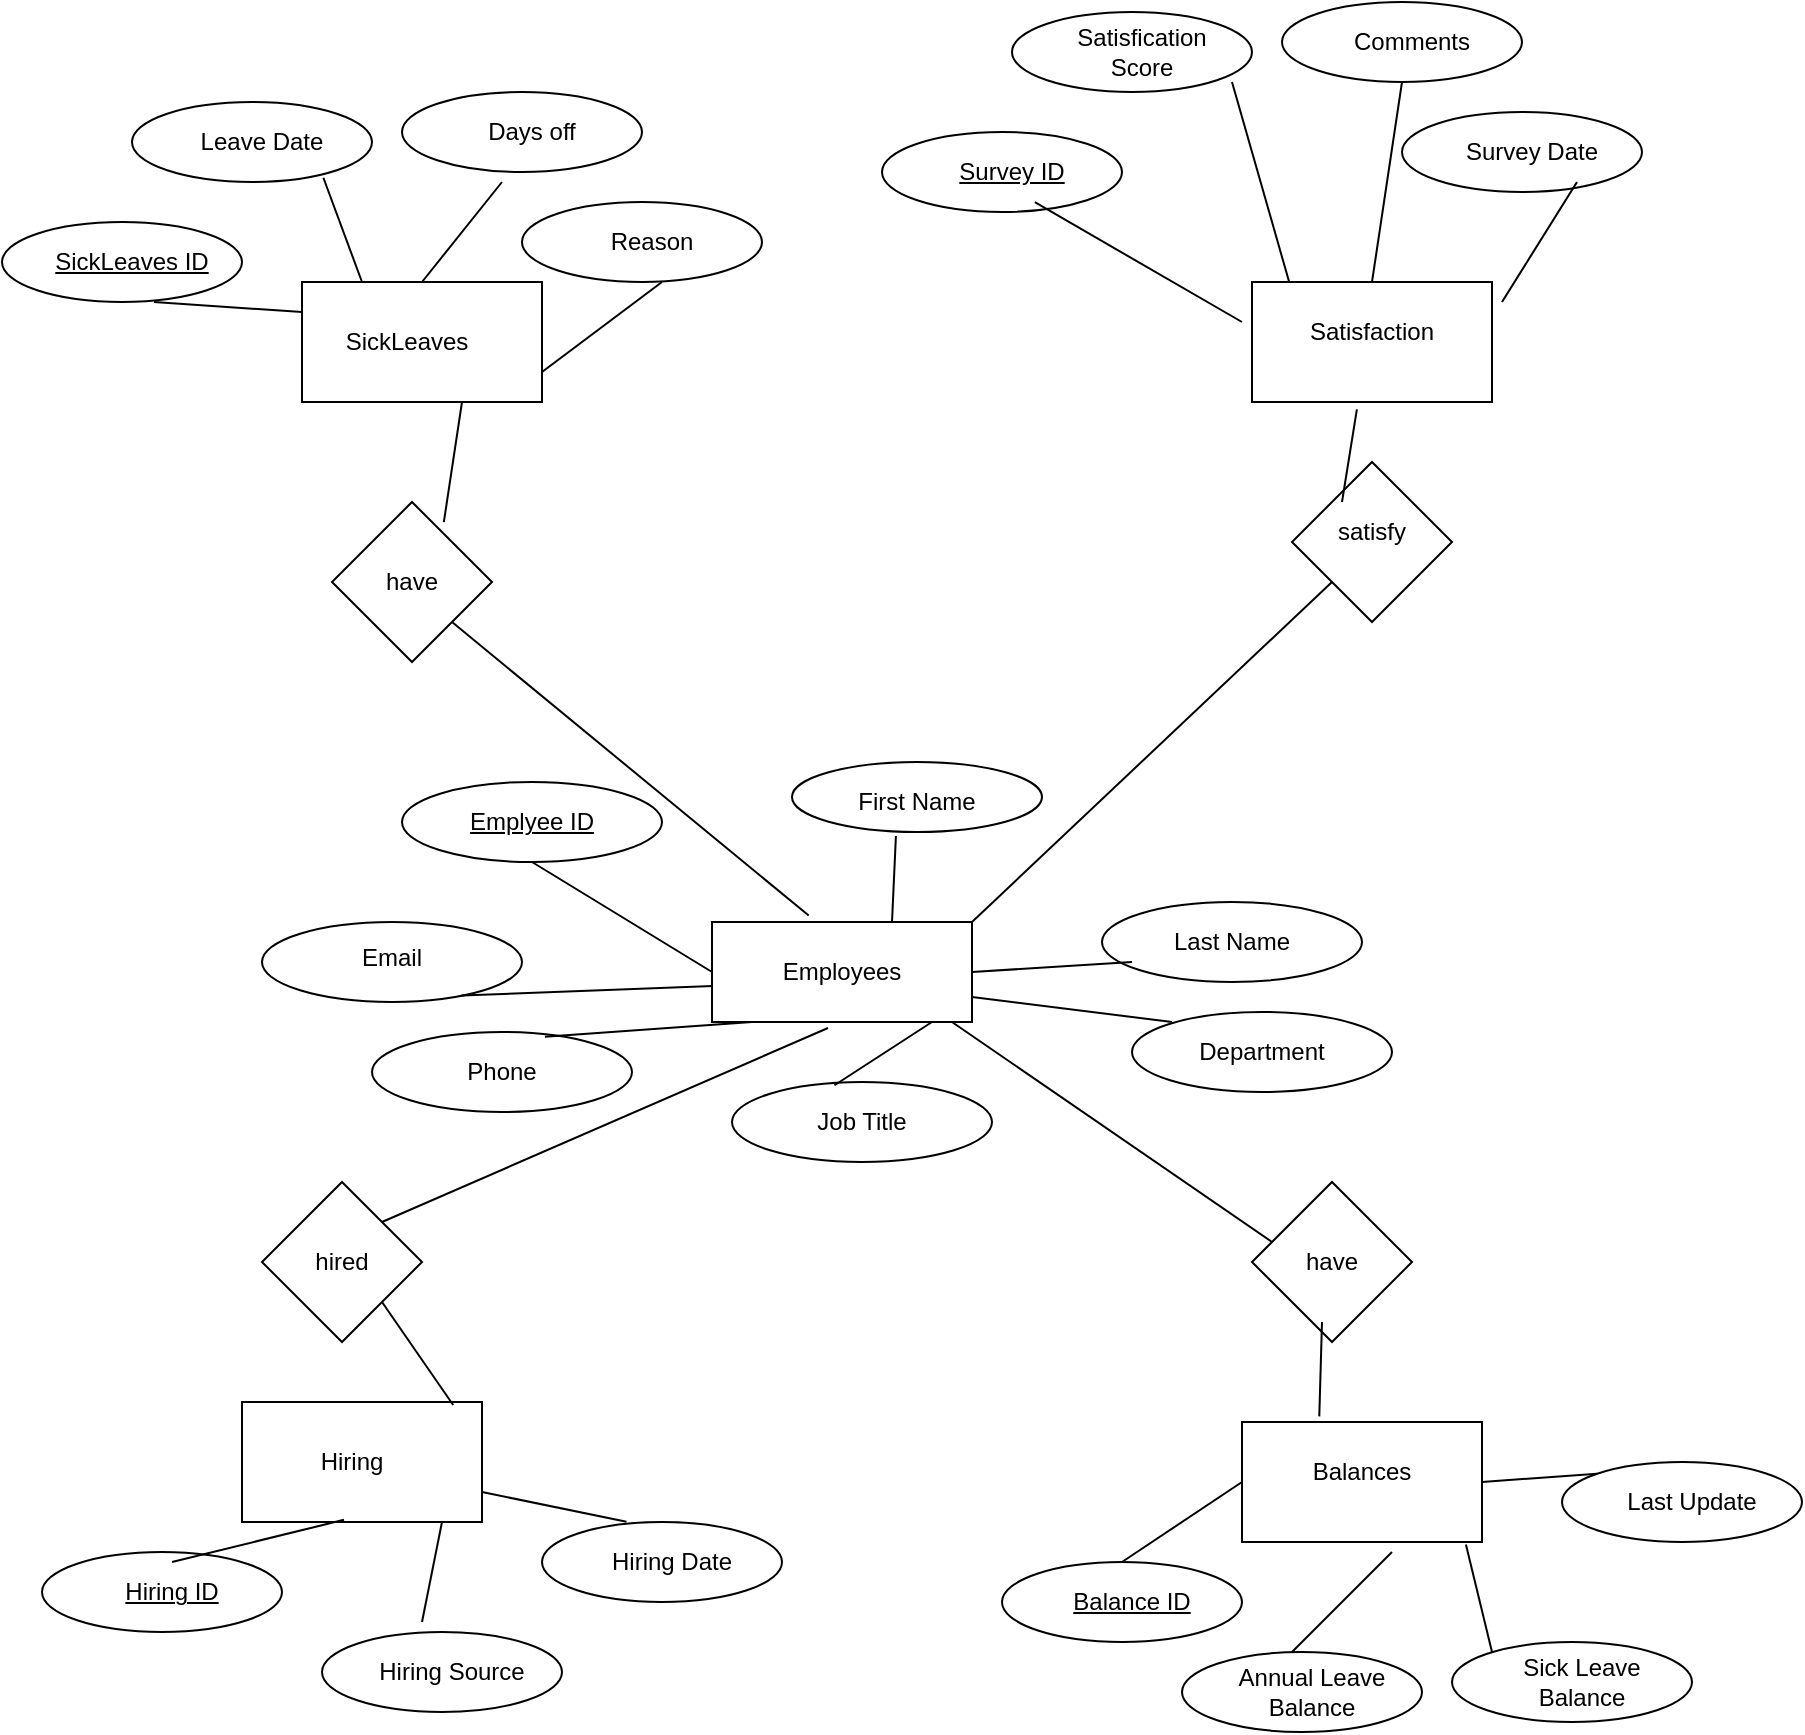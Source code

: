 <mxfile version="28.1.2" pages="4">
  <diagram name="ERD" id="O4plSGy1OB0OwrzE3A2c">
    <mxGraphModel dx="1042" dy="660" grid="1" gridSize="10" guides="1" tooltips="1" connect="1" arrows="1" fold="1" page="1" pageScale="1" pageWidth="850" pageHeight="1100" math="0" shadow="0">
      <root>
        <mxCell id="0" />
        <mxCell id="1" parent="0" />
        <mxCell id="UlBsV6MkxHHGMCWRK0kT-1" value="" style="rounded=0;whiteSpace=wrap;html=1;" parent="1" vertex="1">
          <mxGeometry x="365" y="510" width="130" height="50" as="geometry" />
        </mxCell>
        <mxCell id="UlBsV6MkxHHGMCWRK0kT-2" value="Employees" style="text;html=1;align=center;verticalAlign=middle;whiteSpace=wrap;rounded=0;" parent="1" vertex="1">
          <mxGeometry x="385" y="520" width="90" height="30" as="geometry" />
        </mxCell>
        <mxCell id="UlBsV6MkxHHGMCWRK0kT-3" value="" style="rhombus;whiteSpace=wrap;html=1;" parent="1" vertex="1">
          <mxGeometry x="175" y="300" width="80" height="80" as="geometry" />
        </mxCell>
        <mxCell id="UlBsV6MkxHHGMCWRK0kT-4" value="" style="rhombus;whiteSpace=wrap;html=1;" parent="1" vertex="1">
          <mxGeometry x="655" y="280" width="80" height="80" as="geometry" />
        </mxCell>
        <mxCell id="UlBsV6MkxHHGMCWRK0kT-5" value="" style="rhombus;whiteSpace=wrap;html=1;" parent="1" vertex="1">
          <mxGeometry x="140" y="640" width="80" height="80" as="geometry" />
        </mxCell>
        <mxCell id="UlBsV6MkxHHGMCWRK0kT-6" value="" style="rhombus;whiteSpace=wrap;html=1;" parent="1" vertex="1">
          <mxGeometry x="635" y="640" width="80" height="80" as="geometry" />
        </mxCell>
        <mxCell id="UlBsV6MkxHHGMCWRK0kT-7" value="have" style="text;html=1;align=center;verticalAlign=middle;whiteSpace=wrap;rounded=0;" parent="1" vertex="1">
          <mxGeometry x="185" y="325" width="60" height="30" as="geometry" />
        </mxCell>
        <mxCell id="UlBsV6MkxHHGMCWRK0kT-8" value="satisfy" style="text;html=1;align=center;verticalAlign=middle;whiteSpace=wrap;rounded=0;" parent="1" vertex="1">
          <mxGeometry x="665" y="300" width="60" height="30" as="geometry" />
        </mxCell>
        <mxCell id="UlBsV6MkxHHGMCWRK0kT-9" value="have" style="text;html=1;align=center;verticalAlign=middle;whiteSpace=wrap;rounded=0;" parent="1" vertex="1">
          <mxGeometry x="645" y="665" width="60" height="30" as="geometry" />
        </mxCell>
        <mxCell id="UlBsV6MkxHHGMCWRK0kT-10" value="hired" style="text;html=1;align=center;verticalAlign=middle;whiteSpace=wrap;rounded=0;" parent="1" vertex="1">
          <mxGeometry x="150" y="665" width="60" height="30" as="geometry" />
        </mxCell>
        <mxCell id="UlBsV6MkxHHGMCWRK0kT-11" value="" style="ellipse;whiteSpace=wrap;html=1;" parent="1" vertex="1">
          <mxGeometry x="210" y="440" width="130" height="40" as="geometry" />
        </mxCell>
        <mxCell id="UlBsV6MkxHHGMCWRK0kT-12" value="&lt;u&gt;Emplyee ID&lt;/u&gt;" style="text;html=1;align=center;verticalAlign=middle;whiteSpace=wrap;rounded=0;" parent="1" vertex="1">
          <mxGeometry x="235" y="445" width="80" height="30" as="geometry" />
        </mxCell>
        <mxCell id="UlBsV6MkxHHGMCWRK0kT-13" value="" style="ellipse;whiteSpace=wrap;html=1;" parent="1" vertex="1">
          <mxGeometry x="405" y="430" width="125" height="35" as="geometry" />
        </mxCell>
        <mxCell id="UlBsV6MkxHHGMCWRK0kT-14" value="First Name" style="text;html=1;align=center;verticalAlign=middle;whiteSpace=wrap;rounded=0;" parent="1" vertex="1">
          <mxGeometry x="425" y="435" width="85" height="30" as="geometry" />
        </mxCell>
        <mxCell id="UlBsV6MkxHHGMCWRK0kT-15" value="" style="ellipse;whiteSpace=wrap;html=1;" parent="1" vertex="1">
          <mxGeometry x="560" y="500" width="130" height="40" as="geometry" />
        </mxCell>
        <mxCell id="UlBsV6MkxHHGMCWRK0kT-16" value="Last Name" style="text;html=1;align=center;verticalAlign=middle;whiteSpace=wrap;rounded=0;" parent="1" vertex="1">
          <mxGeometry x="580" y="505" width="90" height="30" as="geometry" />
        </mxCell>
        <mxCell id="UlBsV6MkxHHGMCWRK0kT-17" value="" style="ellipse;whiteSpace=wrap;html=1;" parent="1" vertex="1">
          <mxGeometry x="575" y="555" width="130" height="40" as="geometry" />
        </mxCell>
        <mxCell id="UlBsV6MkxHHGMCWRK0kT-18" value="Department" style="text;html=1;align=center;verticalAlign=middle;whiteSpace=wrap;rounded=0;" parent="1" vertex="1">
          <mxGeometry x="595" y="560" width="90" height="30" as="geometry" />
        </mxCell>
        <mxCell id="UlBsV6MkxHHGMCWRK0kT-19" value="" style="ellipse;whiteSpace=wrap;html=1;" parent="1" vertex="1">
          <mxGeometry x="195" y="565" width="130" height="40" as="geometry" />
        </mxCell>
        <mxCell id="UlBsV6MkxHHGMCWRK0kT-20" value="Phone" style="text;html=1;align=center;verticalAlign=middle;whiteSpace=wrap;rounded=0;" parent="1" vertex="1">
          <mxGeometry x="215" y="570" width="90" height="30" as="geometry" />
        </mxCell>
        <mxCell id="UlBsV6MkxHHGMCWRK0kT-21" value="" style="ellipse;whiteSpace=wrap;html=1;" parent="1" vertex="1">
          <mxGeometry x="375" y="590" width="130" height="40" as="geometry" />
        </mxCell>
        <mxCell id="UlBsV6MkxHHGMCWRK0kT-22" value="Job Title" style="text;html=1;align=center;verticalAlign=middle;whiteSpace=wrap;rounded=0;" parent="1" vertex="1">
          <mxGeometry x="395" y="595" width="90" height="30" as="geometry" />
        </mxCell>
        <mxCell id="UlBsV6MkxHHGMCWRK0kT-23" value="" style="ellipse;whiteSpace=wrap;html=1;" parent="1" vertex="1">
          <mxGeometry x="140" y="510" width="130" height="40" as="geometry" />
        </mxCell>
        <mxCell id="UlBsV6MkxHHGMCWRK0kT-24" value="Email" style="text;html=1;align=center;verticalAlign=middle;whiteSpace=wrap;rounded=0;" parent="1" vertex="1">
          <mxGeometry x="160" y="520" width="90" height="15" as="geometry" />
        </mxCell>
        <mxCell id="UlBsV6MkxHHGMCWRK0kT-28" value="" style="endArrow=none;html=1;rounded=0;exitX=0.376;exitY=1.067;exitDx=0;exitDy=0;exitPerimeter=0;" parent="1" source="UlBsV6MkxHHGMCWRK0kT-14" edge="1">
          <mxGeometry width="50" height="50" relative="1" as="geometry">
            <mxPoint x="475" y="490" as="sourcePoint" />
            <mxPoint x="455" y="510" as="targetPoint" />
          </mxGeometry>
        </mxCell>
        <mxCell id="UlBsV6MkxHHGMCWRK0kT-32" value="" style="endArrow=none;html=1;rounded=0;entryX=0;entryY=0.5;entryDx=0;entryDy=0;exitX=0.5;exitY=1;exitDx=0;exitDy=0;" parent="1" source="UlBsV6MkxHHGMCWRK0kT-11" target="UlBsV6MkxHHGMCWRK0kT-1" edge="1">
          <mxGeometry width="50" height="50" relative="1" as="geometry">
            <mxPoint x="315" y="540" as="sourcePoint" />
            <mxPoint x="365" y="490" as="targetPoint" />
          </mxGeometry>
        </mxCell>
        <mxCell id="UlBsV6MkxHHGMCWRK0kT-33" value="" style="endArrow=none;html=1;rounded=0;entryX=0.768;entryY=0.92;entryDx=0;entryDy=0;entryPerimeter=0;exitX=0.003;exitY=0.64;exitDx=0;exitDy=0;exitPerimeter=0;" parent="1" source="UlBsV6MkxHHGMCWRK0kT-1" target="UlBsV6MkxHHGMCWRK0kT-23" edge="1">
          <mxGeometry width="50" height="50" relative="1" as="geometry">
            <mxPoint x="225" y="600" as="sourcePoint" />
            <mxPoint x="275" y="550" as="targetPoint" />
          </mxGeometry>
        </mxCell>
        <mxCell id="UlBsV6MkxHHGMCWRK0kT-35" value="" style="endArrow=none;html=1;rounded=0;exitX=0.665;exitY=0.06;exitDx=0;exitDy=0;exitPerimeter=0;" parent="1" source="UlBsV6MkxHHGMCWRK0kT-19" edge="1">
          <mxGeometry width="50" height="50" relative="1" as="geometry">
            <mxPoint x="335" y="610" as="sourcePoint" />
            <mxPoint x="385" y="560" as="targetPoint" />
          </mxGeometry>
        </mxCell>
        <mxCell id="UlBsV6MkxHHGMCWRK0kT-36" value="" style="endArrow=none;html=1;rounded=0;exitX=1;exitY=0.5;exitDx=0;exitDy=0;" parent="1" source="UlBsV6MkxHHGMCWRK0kT-1" edge="1">
          <mxGeometry width="50" height="50" relative="1" as="geometry">
            <mxPoint x="525" y="580" as="sourcePoint" />
            <mxPoint x="575" y="530" as="targetPoint" />
          </mxGeometry>
        </mxCell>
        <mxCell id="UlBsV6MkxHHGMCWRK0kT-37" value="" style="endArrow=none;html=1;rounded=0;exitX=0.347;exitY=-0.113;exitDx=0;exitDy=0;exitPerimeter=0;" parent="1" source="UlBsV6MkxHHGMCWRK0kT-22" edge="1">
          <mxGeometry width="50" height="50" relative="1" as="geometry">
            <mxPoint x="425" y="610" as="sourcePoint" />
            <mxPoint x="475" y="560" as="targetPoint" />
          </mxGeometry>
        </mxCell>
        <mxCell id="UlBsV6MkxHHGMCWRK0kT-38" value="" style="endArrow=none;html=1;rounded=0;exitX=1;exitY=0.75;exitDx=0;exitDy=0;" parent="1" source="UlBsV6MkxHHGMCWRK0kT-1" edge="1">
          <mxGeometry width="50" height="50" relative="1" as="geometry">
            <mxPoint x="525" y="630" as="sourcePoint" />
            <mxPoint x="595" y="560" as="targetPoint" />
          </mxGeometry>
        </mxCell>
        <mxCell id="UlBsV6MkxHHGMCWRK0kT-39" value="" style="endArrow=none;html=1;rounded=0;exitX=1;exitY=0;exitDx=0;exitDy=0;" parent="1" source="UlBsV6MkxHHGMCWRK0kT-5" edge="1">
          <mxGeometry width="50" height="50" relative="1" as="geometry">
            <mxPoint x="245" y="750" as="sourcePoint" />
            <mxPoint x="423" y="563" as="targetPoint" />
          </mxGeometry>
        </mxCell>
        <mxCell id="UlBsV6MkxHHGMCWRK0kT-40" value="" style="endArrow=none;html=1;rounded=0;exitX=0.923;exitY=1;exitDx=0;exitDy=0;exitPerimeter=0;" parent="1" source="UlBsV6MkxHHGMCWRK0kT-1" edge="1">
          <mxGeometry width="50" height="50" relative="1" as="geometry">
            <mxPoint x="595" y="720" as="sourcePoint" />
            <mxPoint x="645" y="670" as="targetPoint" />
          </mxGeometry>
        </mxCell>
        <mxCell id="UlBsV6MkxHHGMCWRK0kT-41" value="" style="endArrow=none;html=1;rounded=0;exitX=1;exitY=0;exitDx=0;exitDy=0;entryX=0;entryY=1;entryDx=0;entryDy=0;" parent="1" source="UlBsV6MkxHHGMCWRK0kT-1" target="UlBsV6MkxHHGMCWRK0kT-4" edge="1">
          <mxGeometry width="50" height="50" relative="1" as="geometry">
            <mxPoint x="465" y="495" as="sourcePoint" />
            <mxPoint x="645" y="325" as="targetPoint" />
          </mxGeometry>
        </mxCell>
        <mxCell id="UlBsV6MkxHHGMCWRK0kT-42" value="" style="endArrow=none;html=1;rounded=0;exitX=1;exitY=1;exitDx=0;exitDy=0;entryX=0.372;entryY=-0.064;entryDx=0;entryDy=0;entryPerimeter=0;" parent="1" source="UlBsV6MkxHHGMCWRK0kT-3" target="UlBsV6MkxHHGMCWRK0kT-1" edge="1">
          <mxGeometry width="50" height="50" relative="1" as="geometry">
            <mxPoint x="235" y="400" as="sourcePoint" />
            <mxPoint x="285" y="350" as="targetPoint" />
          </mxGeometry>
        </mxCell>
        <mxCell id="UlBsV6MkxHHGMCWRK0kT-43" value="" style="rounded=0;whiteSpace=wrap;html=1;" parent="1" vertex="1">
          <mxGeometry x="160" y="190" width="120" height="60" as="geometry" />
        </mxCell>
        <mxCell id="UlBsV6MkxHHGMCWRK0kT-45" value="" style="rounded=0;whiteSpace=wrap;html=1;" parent="1" vertex="1">
          <mxGeometry x="130" y="750" width="120" height="60" as="geometry" />
        </mxCell>
        <mxCell id="UlBsV6MkxHHGMCWRK0kT-46" value="" style="rounded=0;whiteSpace=wrap;html=1;" parent="1" vertex="1">
          <mxGeometry x="635" y="190" width="120" height="60" as="geometry" />
        </mxCell>
        <mxCell id="UlBsV6MkxHHGMCWRK0kT-47" value="" style="rounded=0;whiteSpace=wrap;html=1;" parent="1" vertex="1">
          <mxGeometry x="630" y="760" width="120" height="60" as="geometry" />
        </mxCell>
        <mxCell id="UlBsV6MkxHHGMCWRK0kT-48" value="" style="endArrow=none;html=1;rounded=0;entryX=0.88;entryY=0.025;entryDx=0;entryDy=0;entryPerimeter=0;exitX=1;exitY=1;exitDx=0;exitDy=0;" parent="1" source="UlBsV6MkxHHGMCWRK0kT-5" target="UlBsV6MkxHHGMCWRK0kT-45" edge="1">
          <mxGeometry width="50" height="50" relative="1" as="geometry">
            <mxPoint x="200" y="740" as="sourcePoint" />
            <mxPoint x="250" y="690" as="targetPoint" />
          </mxGeometry>
        </mxCell>
        <mxCell id="UlBsV6MkxHHGMCWRK0kT-52" value="" style="endArrow=none;html=1;rounded=0;exitX=0.322;exitY=-0.047;exitDx=0;exitDy=0;exitPerimeter=0;" parent="1" source="UlBsV6MkxHHGMCWRK0kT-47" edge="1">
          <mxGeometry width="50" height="50" relative="1" as="geometry">
            <mxPoint x="620" y="760" as="sourcePoint" />
            <mxPoint x="670" y="710" as="targetPoint" />
          </mxGeometry>
        </mxCell>
        <mxCell id="UlBsV6MkxHHGMCWRK0kT-53" value="" style="endArrow=none;html=1;rounded=0;exitX=0.699;exitY=0.126;exitDx=0;exitDy=0;exitPerimeter=0;" parent="1" source="UlBsV6MkxHHGMCWRK0kT-3" edge="1">
          <mxGeometry width="50" height="50" relative="1" as="geometry">
            <mxPoint x="190" y="300" as="sourcePoint" />
            <mxPoint x="240" y="250" as="targetPoint" />
          </mxGeometry>
        </mxCell>
        <mxCell id="UlBsV6MkxHHGMCWRK0kT-54" value="" style="endArrow=none;html=1;rounded=0;entryX=0.437;entryY=1.061;entryDx=0;entryDy=0;entryPerimeter=0;exitX=0.25;exitY=0;exitDx=0;exitDy=0;exitPerimeter=0;" parent="1" source="UlBsV6MkxHHGMCWRK0kT-8" target="UlBsV6MkxHHGMCWRK0kT-46" edge="1">
          <mxGeometry width="50" height="50" relative="1" as="geometry">
            <mxPoint x="650" y="310" as="sourcePoint" />
            <mxPoint x="700" y="260" as="targetPoint" />
          </mxGeometry>
        </mxCell>
        <mxCell id="UlBsV6MkxHHGMCWRK0kT-55" value="Hiring" style="text;html=1;align=center;verticalAlign=middle;whiteSpace=wrap;rounded=0;" parent="1" vertex="1">
          <mxGeometry x="135" y="760" width="100" height="40" as="geometry" />
        </mxCell>
        <mxCell id="UlBsV6MkxHHGMCWRK0kT-56" value="Satisfaction" style="text;html=1;align=center;verticalAlign=middle;whiteSpace=wrap;rounded=0;" parent="1" vertex="1">
          <mxGeometry x="665" y="200" width="60" height="30" as="geometry" />
        </mxCell>
        <mxCell id="UlBsV6MkxHHGMCWRK0kT-57" value="Balances" style="text;html=1;align=center;verticalAlign=middle;whiteSpace=wrap;rounded=0;" parent="1" vertex="1">
          <mxGeometry x="640" y="770" width="100" height="30" as="geometry" />
        </mxCell>
        <mxCell id="UlBsV6MkxHHGMCWRK0kT-58" value="SickLeaves" style="text;html=1;align=center;verticalAlign=middle;whiteSpace=wrap;rounded=0;" parent="1" vertex="1">
          <mxGeometry x="175" y="200" width="75" height="40" as="geometry" />
        </mxCell>
        <mxCell id="UlBsV6MkxHHGMCWRK0kT-59" value="" style="ellipse;whiteSpace=wrap;html=1;" parent="1" vertex="1">
          <mxGeometry x="10" y="160" width="120" height="40" as="geometry" />
        </mxCell>
        <mxCell id="UlBsV6MkxHHGMCWRK0kT-64" value="&lt;u&gt;SickLeaves ID&lt;/u&gt;" style="text;html=1;align=center;verticalAlign=middle;whiteSpace=wrap;rounded=0;" parent="1" vertex="1">
          <mxGeometry x="30" y="165" width="90" height="30" as="geometry" />
        </mxCell>
        <mxCell id="UlBsV6MkxHHGMCWRK0kT-65" value="" style="ellipse;whiteSpace=wrap;html=1;" parent="1" vertex="1">
          <mxGeometry x="75" y="100" width="120" height="40" as="geometry" />
        </mxCell>
        <mxCell id="UlBsV6MkxHHGMCWRK0kT-66" value="Leave Date" style="text;html=1;align=center;verticalAlign=middle;whiteSpace=wrap;rounded=0;" parent="1" vertex="1">
          <mxGeometry x="95" y="105" width="90" height="30" as="geometry" />
        </mxCell>
        <mxCell id="UlBsV6MkxHHGMCWRK0kT-67" value="" style="ellipse;whiteSpace=wrap;html=1;" parent="1" vertex="1">
          <mxGeometry x="210" y="95" width="120" height="40" as="geometry" />
        </mxCell>
        <mxCell id="UlBsV6MkxHHGMCWRK0kT-68" value="Days off" style="text;html=1;align=center;verticalAlign=middle;whiteSpace=wrap;rounded=0;" parent="1" vertex="1">
          <mxGeometry x="230" y="100" width="90" height="30" as="geometry" />
        </mxCell>
        <mxCell id="UlBsV6MkxHHGMCWRK0kT-71" value="" style="ellipse;whiteSpace=wrap;html=1;" parent="1" vertex="1">
          <mxGeometry x="270" y="150" width="120" height="40" as="geometry" />
        </mxCell>
        <mxCell id="UlBsV6MkxHHGMCWRK0kT-72" value="Reason" style="text;html=1;align=center;verticalAlign=middle;whiteSpace=wrap;rounded=0;" parent="1" vertex="1">
          <mxGeometry x="290" y="155" width="90" height="30" as="geometry" />
        </mxCell>
        <mxCell id="UlBsV6MkxHHGMCWRK0kT-73" value="" style="endArrow=none;html=1;rounded=0;exitX=0.633;exitY=1;exitDx=0;exitDy=0;exitPerimeter=0;entryX=0;entryY=0.25;entryDx=0;entryDy=0;" parent="1" source="UlBsV6MkxHHGMCWRK0kT-59" target="UlBsV6MkxHHGMCWRK0kT-43" edge="1">
          <mxGeometry width="50" height="50" relative="1" as="geometry">
            <mxPoint x="100" y="250" as="sourcePoint" />
            <mxPoint x="150" y="200" as="targetPoint" />
          </mxGeometry>
        </mxCell>
        <mxCell id="UlBsV6MkxHHGMCWRK0kT-74" value="" style="endArrow=none;html=1;rounded=0;entryX=0.841;entryY=1.096;entryDx=0;entryDy=0;entryPerimeter=0;exitX=0.25;exitY=0;exitDx=0;exitDy=0;" parent="1" source="UlBsV6MkxHHGMCWRK0kT-43" target="UlBsV6MkxHHGMCWRK0kT-66" edge="1">
          <mxGeometry width="50" height="50" relative="1" as="geometry">
            <mxPoint x="150" y="190" as="sourcePoint" />
            <mxPoint x="200" y="140" as="targetPoint" />
          </mxGeometry>
        </mxCell>
        <mxCell id="UlBsV6MkxHHGMCWRK0kT-75" value="" style="endArrow=none;html=1;rounded=0;exitX=0.5;exitY=0;exitDx=0;exitDy=0;" parent="1" source="UlBsV6MkxHHGMCWRK0kT-43" edge="1">
          <mxGeometry width="50" height="50" relative="1" as="geometry">
            <mxPoint x="220" y="180" as="sourcePoint" />
            <mxPoint x="260" y="140" as="targetPoint" />
          </mxGeometry>
        </mxCell>
        <mxCell id="UlBsV6MkxHHGMCWRK0kT-76" value="" style="endArrow=none;html=1;rounded=0;exitX=1;exitY=0.75;exitDx=0;exitDy=0;" parent="1" source="UlBsV6MkxHHGMCWRK0kT-43" edge="1">
          <mxGeometry width="50" height="50" relative="1" as="geometry">
            <mxPoint x="290" y="240" as="sourcePoint" />
            <mxPoint x="340" y="190" as="targetPoint" />
          </mxGeometry>
        </mxCell>
        <mxCell id="UlBsV6MkxHHGMCWRK0kT-79" value="" style="ellipse;whiteSpace=wrap;html=1;" parent="1" vertex="1">
          <mxGeometry x="450" y="115" width="120" height="40" as="geometry" />
        </mxCell>
        <mxCell id="UlBsV6MkxHHGMCWRK0kT-80" value="&lt;u&gt;Survey ID&lt;/u&gt;" style="text;html=1;align=center;verticalAlign=middle;whiteSpace=wrap;rounded=0;" parent="1" vertex="1">
          <mxGeometry x="470" y="120" width="90" height="30" as="geometry" />
        </mxCell>
        <mxCell id="UlBsV6MkxHHGMCWRK0kT-81" value="" style="ellipse;whiteSpace=wrap;html=1;" parent="1" vertex="1">
          <mxGeometry x="515" y="55" width="120" height="40" as="geometry" />
        </mxCell>
        <mxCell id="UlBsV6MkxHHGMCWRK0kT-82" value="Satisfication Score" style="text;html=1;align=center;verticalAlign=middle;whiteSpace=wrap;rounded=0;" parent="1" vertex="1">
          <mxGeometry x="535" y="60" width="90" height="30" as="geometry" />
        </mxCell>
        <mxCell id="UlBsV6MkxHHGMCWRK0kT-83" value="" style="ellipse;whiteSpace=wrap;html=1;" parent="1" vertex="1">
          <mxGeometry x="650" y="50" width="120" height="40" as="geometry" />
        </mxCell>
        <mxCell id="UlBsV6MkxHHGMCWRK0kT-84" value="Comments" style="text;html=1;align=center;verticalAlign=middle;whiteSpace=wrap;rounded=0;" parent="1" vertex="1">
          <mxGeometry x="670" y="55" width="90" height="30" as="geometry" />
        </mxCell>
        <mxCell id="UlBsV6MkxHHGMCWRK0kT-85" value="" style="ellipse;whiteSpace=wrap;html=1;" parent="1" vertex="1">
          <mxGeometry x="710" y="105" width="120" height="40" as="geometry" />
        </mxCell>
        <mxCell id="UlBsV6MkxHHGMCWRK0kT-86" value="Survey Date" style="text;html=1;align=center;verticalAlign=middle;whiteSpace=wrap;rounded=0;" parent="1" vertex="1">
          <mxGeometry x="730" y="110" width="90" height="30" as="geometry" />
        </mxCell>
        <mxCell id="UlBsV6MkxHHGMCWRK0kT-87" value="" style="endArrow=none;html=1;rounded=0;exitX=0.627;exitY=1.004;exitDx=0;exitDy=0;exitPerimeter=0;" parent="1" source="UlBsV6MkxHHGMCWRK0kT-80" edge="1">
          <mxGeometry width="50" height="50" relative="1" as="geometry">
            <mxPoint x="580" y="260" as="sourcePoint" />
            <mxPoint x="630" y="210" as="targetPoint" />
          </mxGeometry>
        </mxCell>
        <mxCell id="UlBsV6MkxHHGMCWRK0kT-88" value="" style="endArrow=none;html=1;rounded=0;entryX=1;entryY=1;entryDx=0;entryDy=0;exitX=0.154;exitY=-0.006;exitDx=0;exitDy=0;exitPerimeter=0;" parent="1" source="UlBsV6MkxHHGMCWRK0kT-46" target="UlBsV6MkxHHGMCWRK0kT-82" edge="1">
          <mxGeometry width="50" height="50" relative="1" as="geometry">
            <mxPoint x="600" y="140" as="sourcePoint" />
            <mxPoint x="650" y="90" as="targetPoint" />
          </mxGeometry>
        </mxCell>
        <mxCell id="UlBsV6MkxHHGMCWRK0kT-89" value="" style="endArrow=none;html=1;rounded=0;exitX=0.5;exitY=0;exitDx=0;exitDy=0;" parent="1" source="UlBsV6MkxHHGMCWRK0kT-46" edge="1">
          <mxGeometry width="50" height="50" relative="1" as="geometry">
            <mxPoint x="660" y="140" as="sourcePoint" />
            <mxPoint x="710" y="90" as="targetPoint" />
          </mxGeometry>
        </mxCell>
        <mxCell id="UlBsV6MkxHHGMCWRK0kT-90" value="" style="endArrow=none;html=1;rounded=0;entryX=0.75;entryY=1;entryDx=0;entryDy=0;" parent="1" target="UlBsV6MkxHHGMCWRK0kT-86" edge="1">
          <mxGeometry width="50" height="50" relative="1" as="geometry">
            <mxPoint x="760" y="200" as="sourcePoint" />
            <mxPoint x="810" y="150" as="targetPoint" />
          </mxGeometry>
        </mxCell>
        <mxCell id="UlBsV6MkxHHGMCWRK0kT-92" value="" style="ellipse;whiteSpace=wrap;html=1;" parent="1" vertex="1">
          <mxGeometry x="510" y="830" width="120" height="40" as="geometry" />
        </mxCell>
        <mxCell id="UlBsV6MkxHHGMCWRK0kT-93" value="&lt;u&gt;Balance ID&lt;/u&gt;" style="text;html=1;align=center;verticalAlign=middle;whiteSpace=wrap;rounded=0;" parent="1" vertex="1">
          <mxGeometry x="530" y="835" width="90" height="30" as="geometry" />
        </mxCell>
        <mxCell id="UlBsV6MkxHHGMCWRK0kT-94" value="" style="ellipse;whiteSpace=wrap;html=1;" parent="1" vertex="1">
          <mxGeometry x="600" y="875" width="120" height="40" as="geometry" />
        </mxCell>
        <mxCell id="UlBsV6MkxHHGMCWRK0kT-95" value="Annual Leave Balance" style="text;html=1;align=center;verticalAlign=middle;whiteSpace=wrap;rounded=0;" parent="1" vertex="1">
          <mxGeometry x="620" y="880" width="90" height="30" as="geometry" />
        </mxCell>
        <mxCell id="UlBsV6MkxHHGMCWRK0kT-96" value="" style="ellipse;whiteSpace=wrap;html=1;" parent="1" vertex="1">
          <mxGeometry x="735" y="870" width="120" height="40" as="geometry" />
        </mxCell>
        <mxCell id="UlBsV6MkxHHGMCWRK0kT-97" value="Sick Leave Balance" style="text;html=1;align=center;verticalAlign=middle;whiteSpace=wrap;rounded=0;" parent="1" vertex="1">
          <mxGeometry x="755" y="875" width="90" height="30" as="geometry" />
        </mxCell>
        <mxCell id="UlBsV6MkxHHGMCWRK0kT-98" value="" style="ellipse;whiteSpace=wrap;html=1;" parent="1" vertex="1">
          <mxGeometry x="790" y="780" width="120" height="40" as="geometry" />
        </mxCell>
        <mxCell id="UlBsV6MkxHHGMCWRK0kT-99" value="Last Update" style="text;html=1;align=center;verticalAlign=middle;whiteSpace=wrap;rounded=0;" parent="1" vertex="1">
          <mxGeometry x="810" y="785" width="90" height="30" as="geometry" />
        </mxCell>
        <mxCell id="UlBsV6MkxHHGMCWRK0kT-100" value="" style="ellipse;whiteSpace=wrap;html=1;" parent="1" vertex="1">
          <mxGeometry x="30" y="825" width="120" height="40" as="geometry" />
        </mxCell>
        <mxCell id="UlBsV6MkxHHGMCWRK0kT-101" value="&lt;u&gt;Hiring ID&lt;/u&gt;" style="text;html=1;align=center;verticalAlign=middle;whiteSpace=wrap;rounded=0;" parent="1" vertex="1">
          <mxGeometry x="50" y="830" width="90" height="30" as="geometry" />
        </mxCell>
        <mxCell id="UlBsV6MkxHHGMCWRK0kT-102" value="" style="ellipse;whiteSpace=wrap;html=1;" parent="1" vertex="1">
          <mxGeometry x="170" y="865" width="120" height="40" as="geometry" />
        </mxCell>
        <mxCell id="UlBsV6MkxHHGMCWRK0kT-103" value="Hiring Source" style="text;html=1;align=center;verticalAlign=middle;whiteSpace=wrap;rounded=0;" parent="1" vertex="1">
          <mxGeometry x="190" y="870" width="90" height="30" as="geometry" />
        </mxCell>
        <mxCell id="UlBsV6MkxHHGMCWRK0kT-106" value="" style="ellipse;whiteSpace=wrap;html=1;" parent="1" vertex="1">
          <mxGeometry x="280" y="810" width="120" height="40" as="geometry" />
        </mxCell>
        <mxCell id="UlBsV6MkxHHGMCWRK0kT-107" value="Hiring Date" style="text;html=1;align=center;verticalAlign=middle;whiteSpace=wrap;rounded=0;" parent="1" vertex="1">
          <mxGeometry x="300" y="815" width="90" height="30" as="geometry" />
        </mxCell>
        <mxCell id="UlBsV6MkxHHGMCWRK0kT-108" value="" style="endArrow=none;html=1;rounded=0;exitX=0.5;exitY=0;exitDx=0;exitDy=0;" parent="1" source="UlBsV6MkxHHGMCWRK0kT-92" edge="1">
          <mxGeometry width="50" height="50" relative="1" as="geometry">
            <mxPoint x="580" y="840" as="sourcePoint" />
            <mxPoint x="630" y="790" as="targetPoint" />
          </mxGeometry>
        </mxCell>
        <mxCell id="UlBsV6MkxHHGMCWRK0kT-109" value="" style="endArrow=none;html=1;rounded=0;" parent="1" edge="1">
          <mxGeometry width="50" height="50" relative="1" as="geometry">
            <mxPoint x="655" y="875" as="sourcePoint" />
            <mxPoint x="705" y="825" as="targetPoint" />
          </mxGeometry>
        </mxCell>
        <mxCell id="UlBsV6MkxHHGMCWRK0kT-110" value="" style="endArrow=none;html=1;rounded=0;entryX=0;entryY=0;entryDx=0;entryDy=0;" parent="1" target="UlBsV6MkxHHGMCWRK0kT-98" edge="1">
          <mxGeometry width="50" height="50" relative="1" as="geometry">
            <mxPoint x="750" y="790" as="sourcePoint" />
            <mxPoint x="800" y="740" as="targetPoint" />
          </mxGeometry>
        </mxCell>
        <mxCell id="UlBsV6MkxHHGMCWRK0kT-111" value="" style="endArrow=none;html=1;rounded=0;exitX=0;exitY=0;exitDx=0;exitDy=0;entryX=0.933;entryY=1.02;entryDx=0;entryDy=0;entryPerimeter=0;" parent="1" source="UlBsV6MkxHHGMCWRK0kT-97" target="UlBsV6MkxHHGMCWRK0kT-47" edge="1">
          <mxGeometry width="50" height="50" relative="1" as="geometry">
            <mxPoint x="730" y="870" as="sourcePoint" />
            <mxPoint x="780" y="820" as="targetPoint" />
          </mxGeometry>
        </mxCell>
        <mxCell id="UlBsV6MkxHHGMCWRK0kT-114" value="" style="endArrow=none;html=1;rounded=0;entryX=0.425;entryY=0.982;entryDx=0;entryDy=0;entryPerimeter=0;exitX=0.5;exitY=0;exitDx=0;exitDy=0;" parent="1" source="UlBsV6MkxHHGMCWRK0kT-101" target="UlBsV6MkxHHGMCWRK0kT-45" edge="1">
          <mxGeometry width="50" height="50" relative="1" as="geometry">
            <mxPoint x="140" y="870" as="sourcePoint" />
            <mxPoint x="190" y="820" as="targetPoint" />
          </mxGeometry>
        </mxCell>
        <mxCell id="UlBsV6MkxHHGMCWRK0kT-115" value="" style="endArrow=none;html=1;rounded=0;exitX=1;exitY=0.75;exitDx=0;exitDy=0;entryX=0.352;entryY=-0.003;entryDx=0;entryDy=0;entryPerimeter=0;" parent="1" source="UlBsV6MkxHHGMCWRK0kT-45" target="UlBsV6MkxHHGMCWRK0kT-106" edge="1">
          <mxGeometry width="50" height="50" relative="1" as="geometry">
            <mxPoint x="270" y="800" as="sourcePoint" />
            <mxPoint x="330" y="795" as="targetPoint" />
          </mxGeometry>
        </mxCell>
        <mxCell id="UlBsV6MkxHHGMCWRK0kT-116" value="" style="endArrow=none;html=1;rounded=0;" parent="1" edge="1">
          <mxGeometry width="50" height="50" relative="1" as="geometry">
            <mxPoint x="220" y="860" as="sourcePoint" />
            <mxPoint x="230" y="810" as="targetPoint" />
          </mxGeometry>
        </mxCell>
      </root>
    </mxGraphModel>
  </diagram>
  <diagram id="TFvKrl8A2NSxr6PYqHbP" name="Mapping">
    <mxGraphModel dx="1226" dy="776" grid="1" gridSize="10" guides="1" tooltips="1" connect="1" arrows="1" fold="1" page="1" pageScale="1" pageWidth="850" pageHeight="1100" math="0" shadow="0">
      <root>
        <mxCell id="0" />
        <mxCell id="1" parent="0" />
        <mxCell id="FvSrbzkRF-gKecdVOFJZ-2" value="" style="rounded=0;whiteSpace=wrap;html=1;" vertex="1" parent="1">
          <mxGeometry x="70" y="70" width="120" height="60" as="geometry" />
        </mxCell>
        <mxCell id="FvSrbzkRF-gKecdVOFJZ-3" value="" style="rounded=0;whiteSpace=wrap;html=1;" vertex="1" parent="1">
          <mxGeometry x="190" y="70" width="120" height="60" as="geometry" />
        </mxCell>
        <mxCell id="FvSrbzkRF-gKecdVOFJZ-4" value="&lt;font style=&quot;font-size: 26px;&quot;&gt;Employees&lt;/font&gt;" style="text;html=1;align=center;verticalAlign=middle;whiteSpace=wrap;rounded=0;" vertex="1" parent="1">
          <mxGeometry x="80" y="20" width="160" height="50" as="geometry" />
        </mxCell>
        <mxCell id="FvSrbzkRF-gKecdVOFJZ-5" value="&lt;b&gt;&lt;u&gt;Employees ID&lt;/u&gt;&lt;/b&gt;" style="text;html=1;align=center;verticalAlign=middle;whiteSpace=wrap;rounded=0;" vertex="1" parent="1">
          <mxGeometry x="70" y="75" width="120" height="50" as="geometry" />
        </mxCell>
        <mxCell id="FvSrbzkRF-gKecdVOFJZ-6" value="First Name" style="text;html=1;align=center;verticalAlign=middle;whiteSpace=wrap;rounded=0;" vertex="1" parent="1">
          <mxGeometry x="190" y="75" width="120" height="50" as="geometry" />
        </mxCell>
        <mxCell id="FvSrbzkRF-gKecdVOFJZ-7" value="" style="rounded=0;whiteSpace=wrap;html=1;" vertex="1" parent="1">
          <mxGeometry x="310" y="70" width="120" height="60" as="geometry" />
        </mxCell>
        <mxCell id="FvSrbzkRF-gKecdVOFJZ-16" value="Last Name" style="text;html=1;align=center;verticalAlign=middle;whiteSpace=wrap;rounded=0;" vertex="1" parent="1">
          <mxGeometry x="310" y="75" width="120" height="50" as="geometry" />
        </mxCell>
        <mxCell id="FvSrbzkRF-gKecdVOFJZ-17" value="" style="rounded=0;whiteSpace=wrap;html=1;" vertex="1" parent="1">
          <mxGeometry x="430" y="70" width="120" height="60" as="geometry" />
        </mxCell>
        <mxCell id="FvSrbzkRF-gKecdVOFJZ-18" value="Department" style="text;html=1;align=center;verticalAlign=middle;whiteSpace=wrap;rounded=0;" vertex="1" parent="1">
          <mxGeometry x="430" y="75" width="120" height="50" as="geometry" />
        </mxCell>
        <mxCell id="FvSrbzkRF-gKecdVOFJZ-19" value="" style="rounded=0;whiteSpace=wrap;html=1;" vertex="1" parent="1">
          <mxGeometry x="550" y="70" width="120" height="60" as="geometry" />
        </mxCell>
        <mxCell id="FvSrbzkRF-gKecdVOFJZ-20" value="" style="rounded=0;whiteSpace=wrap;html=1;" vertex="1" parent="1">
          <mxGeometry x="670" y="70" width="120" height="60" as="geometry" />
        </mxCell>
        <mxCell id="FvSrbzkRF-gKecdVOFJZ-21" value="" style="rounded=0;whiteSpace=wrap;html=1;" vertex="1" parent="1">
          <mxGeometry x="790" y="70" width="120" height="60" as="geometry" />
        </mxCell>
        <mxCell id="FvSrbzkRF-gKecdVOFJZ-22" value="Job Title" style="text;html=1;align=center;verticalAlign=middle;whiteSpace=wrap;rounded=0;" vertex="1" parent="1">
          <mxGeometry x="550" y="75" width="120" height="50" as="geometry" />
        </mxCell>
        <mxCell id="FvSrbzkRF-gKecdVOFJZ-23" value="Phone" style="text;html=1;align=center;verticalAlign=middle;whiteSpace=wrap;rounded=0;" vertex="1" parent="1">
          <mxGeometry x="670" y="75" width="120" height="50" as="geometry" />
        </mxCell>
        <mxCell id="FvSrbzkRF-gKecdVOFJZ-24" value="Email" style="text;html=1;align=center;verticalAlign=middle;whiteSpace=wrap;rounded=0;" vertex="1" parent="1">
          <mxGeometry x="790" y="75" width="120" height="50" as="geometry" />
        </mxCell>
        <mxCell id="FvSrbzkRF-gKecdVOFJZ-25" value="" style="rounded=0;whiteSpace=wrap;html=1;" vertex="1" parent="1">
          <mxGeometry x="80" y="250" width="120" height="60" as="geometry" />
        </mxCell>
        <mxCell id="FvSrbzkRF-gKecdVOFJZ-26" value="" style="rounded=0;whiteSpace=wrap;html=1;" vertex="1" parent="1">
          <mxGeometry x="200" y="250" width="120" height="60" as="geometry" />
        </mxCell>
        <mxCell id="FvSrbzkRF-gKecdVOFJZ-27" value="&lt;font style=&quot;font-size: 26px;&quot;&gt;Hiring&lt;/font&gt;" style="text;html=1;align=center;verticalAlign=middle;whiteSpace=wrap;rounded=0;" vertex="1" parent="1">
          <mxGeometry x="90" y="190" width="120" height="50" as="geometry" />
        </mxCell>
        <mxCell id="FvSrbzkRF-gKecdVOFJZ-28" value="&lt;b&gt;&lt;u&gt;Hiring ID&lt;/u&gt;&lt;/b&gt;" style="text;html=1;align=center;verticalAlign=middle;whiteSpace=wrap;rounded=0;" vertex="1" parent="1">
          <mxGeometry x="80" y="255" width="120" height="50" as="geometry" />
        </mxCell>
        <mxCell id="FvSrbzkRF-gKecdVOFJZ-29" value="Hiring Date" style="text;html=1;align=center;verticalAlign=middle;whiteSpace=wrap;rounded=0;" vertex="1" parent="1">
          <mxGeometry x="200" y="255" width="120" height="50" as="geometry" />
        </mxCell>
        <mxCell id="FvSrbzkRF-gKecdVOFJZ-30" value="" style="rounded=0;whiteSpace=wrap;html=1;" vertex="1" parent="1">
          <mxGeometry x="320" y="250" width="120" height="60" as="geometry" />
        </mxCell>
        <mxCell id="FvSrbzkRF-gKecdVOFJZ-31" value="Hiring Source" style="text;html=1;align=center;verticalAlign=middle;whiteSpace=wrap;rounded=0;" vertex="1" parent="1">
          <mxGeometry x="320" y="255" width="120" height="50" as="geometry" />
        </mxCell>
        <mxCell id="FvSrbzkRF-gKecdVOFJZ-32" value="" style="rounded=0;whiteSpace=wrap;html=1;" vertex="1" parent="1">
          <mxGeometry x="440" y="250" width="120" height="60" as="geometry" />
        </mxCell>
        <mxCell id="FvSrbzkRF-gKecdVOFJZ-40" value="" style="rounded=0;whiteSpace=wrap;html=1;" vertex="1" parent="1">
          <mxGeometry x="80" y="400" width="120" height="60" as="geometry" />
        </mxCell>
        <mxCell id="FvSrbzkRF-gKecdVOFJZ-41" value="" style="rounded=0;whiteSpace=wrap;html=1;" vertex="1" parent="1">
          <mxGeometry x="200" y="400" width="120" height="60" as="geometry" />
        </mxCell>
        <mxCell id="FvSrbzkRF-gKecdVOFJZ-42" value="&lt;font style=&quot;font-size: 26px;&quot;&gt;SickLeaves&lt;/font&gt;" style="text;html=1;align=center;verticalAlign=middle;whiteSpace=wrap;rounded=0;" vertex="1" parent="1">
          <mxGeometry x="80" y="340" width="160" height="50" as="geometry" />
        </mxCell>
        <mxCell id="FvSrbzkRF-gKecdVOFJZ-43" value="&lt;b&gt;&lt;u&gt;SickLLeavesID&lt;/u&gt;&lt;/b&gt;" style="text;html=1;align=center;verticalAlign=middle;whiteSpace=wrap;rounded=0;" vertex="1" parent="1">
          <mxGeometry x="80" y="405" width="120" height="50" as="geometry" />
        </mxCell>
        <mxCell id="FvSrbzkRF-gKecdVOFJZ-44" value="Leave Date" style="text;html=1;align=center;verticalAlign=middle;whiteSpace=wrap;rounded=0;" vertex="1" parent="1">
          <mxGeometry x="200" y="405" width="120" height="50" as="geometry" />
        </mxCell>
        <mxCell id="FvSrbzkRF-gKecdVOFJZ-45" value="" style="rounded=0;whiteSpace=wrap;html=1;" vertex="1" parent="1">
          <mxGeometry x="320" y="400" width="120" height="60" as="geometry" />
        </mxCell>
        <mxCell id="FvSrbzkRF-gKecdVOFJZ-46" value="Days off" style="text;html=1;align=center;verticalAlign=middle;whiteSpace=wrap;rounded=0;" vertex="1" parent="1">
          <mxGeometry x="320" y="405" width="120" height="50" as="geometry" />
        </mxCell>
        <mxCell id="FvSrbzkRF-gKecdVOFJZ-47" value="" style="rounded=0;whiteSpace=wrap;html=1;" vertex="1" parent="1">
          <mxGeometry x="440" y="400" width="120" height="60" as="geometry" />
        </mxCell>
        <mxCell id="FvSrbzkRF-gKecdVOFJZ-48" value="Reason" style="text;html=1;align=center;verticalAlign=middle;whiteSpace=wrap;rounded=0;" vertex="1" parent="1">
          <mxGeometry x="440" y="405" width="120" height="50" as="geometry" />
        </mxCell>
        <mxCell id="FvSrbzkRF-gKecdVOFJZ-49" value="" style="rounded=0;whiteSpace=wrap;html=1;" vertex="1" parent="1">
          <mxGeometry x="560" y="400" width="120" height="60" as="geometry" />
        </mxCell>
        <mxCell id="FvSrbzkRF-gKecdVOFJZ-55" value="" style="rounded=0;whiteSpace=wrap;html=1;" vertex="1" parent="1">
          <mxGeometry x="80" y="560" width="120" height="60" as="geometry" />
        </mxCell>
        <mxCell id="FvSrbzkRF-gKecdVOFJZ-56" value="" style="rounded=0;whiteSpace=wrap;html=1;" vertex="1" parent="1">
          <mxGeometry x="200" y="560" width="120" height="60" as="geometry" />
        </mxCell>
        <mxCell id="FvSrbzkRF-gKecdVOFJZ-57" value="&lt;font style=&quot;font-size: 26px;&quot;&gt;Balances&lt;/font&gt;" style="text;html=1;align=center;verticalAlign=middle;whiteSpace=wrap;rounded=0;" vertex="1" parent="1">
          <mxGeometry x="80" y="500" width="160" height="50" as="geometry" />
        </mxCell>
        <mxCell id="FvSrbzkRF-gKecdVOFJZ-58" value="&lt;b&gt;&lt;u&gt;Balance ID&lt;/u&gt;&lt;/b&gt;" style="text;html=1;align=center;verticalAlign=middle;whiteSpace=wrap;rounded=0;" vertex="1" parent="1">
          <mxGeometry x="80" y="565" width="120" height="50" as="geometry" />
        </mxCell>
        <mxCell id="FvSrbzkRF-gKecdVOFJZ-59" value="Annual Leave Balance" style="text;html=1;align=center;verticalAlign=middle;whiteSpace=wrap;rounded=0;" vertex="1" parent="1">
          <mxGeometry x="200" y="565" width="120" height="50" as="geometry" />
        </mxCell>
        <mxCell id="FvSrbzkRF-gKecdVOFJZ-60" value="" style="rounded=0;whiteSpace=wrap;html=1;" vertex="1" parent="1">
          <mxGeometry x="320" y="560" width="120" height="60" as="geometry" />
        </mxCell>
        <mxCell id="FvSrbzkRF-gKecdVOFJZ-61" value="Sick Leave Balance" style="text;html=1;align=center;verticalAlign=middle;whiteSpace=wrap;rounded=0;" vertex="1" parent="1">
          <mxGeometry x="320" y="565" width="120" height="50" as="geometry" />
        </mxCell>
        <mxCell id="FvSrbzkRF-gKecdVOFJZ-62" value="" style="rounded=0;whiteSpace=wrap;html=1;" vertex="1" parent="1">
          <mxGeometry x="440" y="560" width="120" height="60" as="geometry" />
        </mxCell>
        <mxCell id="FvSrbzkRF-gKecdVOFJZ-63" value="Last Update" style="text;html=1;align=center;verticalAlign=middle;whiteSpace=wrap;rounded=0;" vertex="1" parent="1">
          <mxGeometry x="440" y="565" width="120" height="50" as="geometry" />
        </mxCell>
        <mxCell id="FvSrbzkRF-gKecdVOFJZ-64" value="" style="rounded=0;whiteSpace=wrap;html=1;" vertex="1" parent="1">
          <mxGeometry x="560" y="560" width="120" height="60" as="geometry" />
        </mxCell>
        <mxCell id="FvSrbzkRF-gKecdVOFJZ-70" value="" style="rounded=0;whiteSpace=wrap;html=1;" vertex="1" parent="1">
          <mxGeometry x="80" y="700" width="120" height="60" as="geometry" />
        </mxCell>
        <mxCell id="FvSrbzkRF-gKecdVOFJZ-71" value="" style="rounded=0;whiteSpace=wrap;html=1;" vertex="1" parent="1">
          <mxGeometry x="200" y="700" width="120" height="60" as="geometry" />
        </mxCell>
        <mxCell id="FvSrbzkRF-gKecdVOFJZ-72" value="&lt;font style=&quot;font-size: 26px;&quot;&gt;Satisfication&lt;/font&gt;" style="text;html=1;align=center;verticalAlign=middle;whiteSpace=wrap;rounded=0;" vertex="1" parent="1">
          <mxGeometry x="80" y="640" width="160" height="50" as="geometry" />
        </mxCell>
        <mxCell id="FvSrbzkRF-gKecdVOFJZ-73" value="&lt;b&gt;&lt;u&gt;Survey ID&lt;/u&gt;&lt;/b&gt;" style="text;html=1;align=center;verticalAlign=middle;whiteSpace=wrap;rounded=0;" vertex="1" parent="1">
          <mxGeometry x="80" y="705" width="120" height="50" as="geometry" />
        </mxCell>
        <mxCell id="FvSrbzkRF-gKecdVOFJZ-74" value="Satisfication Score" style="text;html=1;align=center;verticalAlign=middle;whiteSpace=wrap;rounded=0;" vertex="1" parent="1">
          <mxGeometry x="200" y="705" width="120" height="50" as="geometry" />
        </mxCell>
        <mxCell id="FvSrbzkRF-gKecdVOFJZ-75" value="" style="rounded=0;whiteSpace=wrap;html=1;" vertex="1" parent="1">
          <mxGeometry x="320" y="700" width="120" height="60" as="geometry" />
        </mxCell>
        <mxCell id="FvSrbzkRF-gKecdVOFJZ-76" value="Comments" style="text;html=1;align=center;verticalAlign=middle;whiteSpace=wrap;rounded=0;" vertex="1" parent="1">
          <mxGeometry x="320" y="705" width="120" height="50" as="geometry" />
        </mxCell>
        <mxCell id="FvSrbzkRF-gKecdVOFJZ-77" value="" style="rounded=0;whiteSpace=wrap;html=1;" vertex="1" parent="1">
          <mxGeometry x="440" y="700" width="120" height="60" as="geometry" />
        </mxCell>
        <mxCell id="FvSrbzkRF-gKecdVOFJZ-78" value="Survey Date" style="text;html=1;align=center;verticalAlign=middle;whiteSpace=wrap;rounded=0;" vertex="1" parent="1">
          <mxGeometry x="440" y="705" width="120" height="50" as="geometry" />
        </mxCell>
        <mxCell id="FvSrbzkRF-gKecdVOFJZ-79" value="" style="rounded=0;whiteSpace=wrap;html=1;" vertex="1" parent="1">
          <mxGeometry x="560" y="700" width="120" height="60" as="geometry" />
        </mxCell>
        <mxCell id="FvSrbzkRF-gKecdVOFJZ-88" value="Employees ID" style="text;html=1;align=center;verticalAlign=middle;whiteSpace=wrap;rounded=0;" vertex="1" parent="1">
          <mxGeometry x="440" y="255" width="120" height="50" as="geometry" />
        </mxCell>
        <mxCell id="FvSrbzkRF-gKecdVOFJZ-89" value="" style="endArrow=none;dashed=1;html=1;rounded=0;" edge="1" parent="1">
          <mxGeometry width="50" height="50" relative="1" as="geometry">
            <mxPoint x="545" y="290" as="sourcePoint" />
            <mxPoint x="455" y="290" as="targetPoint" />
          </mxGeometry>
        </mxCell>
        <mxCell id="FvSrbzkRF-gKecdVOFJZ-92" value="" style="endArrow=classic;html=1;rounded=0;entryX=0.5;entryY=0;entryDx=0;entryDy=0;exitX=0.937;exitY=1.007;exitDx=0;exitDy=0;exitPerimeter=0;" edge="1" parent="1" source="FvSrbzkRF-gKecdVOFJZ-2" target="FvSrbzkRF-gKecdVOFJZ-32">
          <mxGeometry width="50" height="50" relative="1" as="geometry">
            <mxPoint x="400" y="260" as="sourcePoint" />
            <mxPoint x="450" y="210" as="targetPoint" />
            <Array as="points">
              <mxPoint x="350" y="180" />
              <mxPoint x="490" y="210" />
            </Array>
          </mxGeometry>
        </mxCell>
        <mxCell id="FvSrbzkRF-gKecdVOFJZ-93" value="Employees ID" style="text;html=1;align=center;verticalAlign=middle;whiteSpace=wrap;rounded=0;" vertex="1" parent="1">
          <mxGeometry x="560" y="400" width="120" height="50" as="geometry" />
        </mxCell>
        <mxCell id="FvSrbzkRF-gKecdVOFJZ-94" value="" style="endArrow=classic;html=1;rounded=0;exitX=0.75;exitY=1;exitDx=0;exitDy=0;entryX=0.75;entryY=0;entryDx=0;entryDy=0;" edge="1" parent="1" source="FvSrbzkRF-gKecdVOFJZ-2" target="FvSrbzkRF-gKecdVOFJZ-64">
          <mxGeometry width="50" height="50" relative="1" as="geometry">
            <mxPoint x="300" y="210" as="sourcePoint" />
            <mxPoint x="660" y="550" as="targetPoint" />
            <Array as="points">
              <mxPoint x="250" y="190" />
              <mxPoint x="290" y="190" />
              <mxPoint x="620" y="180" />
              <mxPoint x="620" y="240" />
              <mxPoint x="700" y="340" />
              <mxPoint x="700" y="500" />
            </Array>
          </mxGeometry>
        </mxCell>
        <mxCell id="FvSrbzkRF-gKecdVOFJZ-95" value="" style="endArrow=none;dashed=1;html=1;rounded=0;" edge="1" parent="1">
          <mxGeometry width="50" height="50" relative="1" as="geometry">
            <mxPoint x="665" y="440" as="sourcePoint" />
            <mxPoint x="575" y="440" as="targetPoint" />
          </mxGeometry>
        </mxCell>
        <mxCell id="9YI-n9FM-02io9CFrLoi-1" value="Employees ID" style="text;html=1;align=center;verticalAlign=middle;whiteSpace=wrap;rounded=0;" vertex="1" parent="1">
          <mxGeometry x="560" y="570" width="120" height="50" as="geometry" />
        </mxCell>
        <mxCell id="9YI-n9FM-02io9CFrLoi-2" value="" style="endArrow=none;dashed=1;html=1;rounded=0;" edge="1" parent="1">
          <mxGeometry width="50" height="50" relative="1" as="geometry">
            <mxPoint x="665" y="610" as="sourcePoint" />
            <mxPoint x="575" y="610" as="targetPoint" />
          </mxGeometry>
        </mxCell>
        <mxCell id="9YI-n9FM-02io9CFrLoi-3" value="Employees ID" style="text;html=1;align=center;verticalAlign=middle;whiteSpace=wrap;rounded=0;" vertex="1" parent="1">
          <mxGeometry x="560" y="705" width="120" height="50" as="geometry" />
        </mxCell>
        <mxCell id="9YI-n9FM-02io9CFrLoi-4" value="" style="endArrow=none;dashed=1;html=1;rounded=0;" edge="1" parent="1">
          <mxGeometry width="50" height="50" relative="1" as="geometry">
            <mxPoint x="665" y="745" as="sourcePoint" />
            <mxPoint x="575" y="745" as="targetPoint" />
          </mxGeometry>
        </mxCell>
        <mxCell id="9YI-n9FM-02io9CFrLoi-5" value="" style="endArrow=classic;html=1;rounded=0;entryX=0.5;entryY=0;entryDx=0;entryDy=0;exitX=0.327;exitY=1.047;exitDx=0;exitDy=0;exitPerimeter=0;" edge="1" parent="1" source="FvSrbzkRF-gKecdVOFJZ-2">
          <mxGeometry width="50" height="50" relative="1" as="geometry">
            <mxPoint x="130" y="170" as="sourcePoint" />
            <mxPoint x="580" y="400" as="targetPoint" />
            <Array as="points">
              <mxPoint x="230" y="210" />
              <mxPoint x="368" y="220" />
              <mxPoint x="580" y="240" />
            </Array>
          </mxGeometry>
        </mxCell>
        <mxCell id="9YI-n9FM-02io9CFrLoi-8" value="" style="endArrow=classic;html=1;rounded=0;exitX=0.75;exitY=1;exitDx=0;exitDy=0;entryX=0.597;entryY=-0.053;entryDx=0;entryDy=0;entryPerimeter=0;" edge="1" parent="1" target="FvSrbzkRF-gKecdVOFJZ-79">
          <mxGeometry width="50" height="50" relative="1" as="geometry">
            <mxPoint x="133" y="130" as="sourcePoint" />
            <mxPoint x="628" y="660" as="targetPoint" />
            <Array as="points">
              <mxPoint x="223" y="190" />
              <mxPoint x="371" y="180" />
              <mxPoint x="718" y="220" />
              <mxPoint x="718" y="470" />
              <mxPoint x="700" y="650" />
            </Array>
          </mxGeometry>
        </mxCell>
      </root>
    </mxGraphModel>
  </diagram>
  <diagram id="3b2JpWz_mJC9eo1GTD1G" name="Tables">
    <mxGraphModel dx="1042" dy="660" grid="1" gridSize="10" guides="1" tooltips="1" connect="1" arrows="1" fold="1" page="1" pageScale="1" pageWidth="850" pageHeight="1100" math="0" shadow="0">
      <root>
        <mxCell id="0" />
        <mxCell id="1" parent="0" />
        <mxCell id="FlVYtJMzhciJ7YpL7EUL-1" value="Employees" style="swimlane;whiteSpace=wrap;html=1;" vertex="1" parent="1">
          <mxGeometry x="80" y="100" width="200" height="200" as="geometry" />
        </mxCell>
        <mxCell id="FlVYtJMzhciJ7YpL7EUL-10" value="Employees ID&lt;div&gt;First Name&lt;/div&gt;&lt;div&gt;Last Name&lt;/div&gt;&lt;div&gt;Department&lt;/div&gt;&lt;div&gt;Job Title&lt;/div&gt;&lt;div&gt;Phone&lt;/div&gt;&lt;div&gt;Email&lt;/div&gt;" style="text;html=1;align=center;verticalAlign=middle;whiteSpace=wrap;rounded=0;" vertex="1" parent="FlVYtJMzhciJ7YpL7EUL-1">
          <mxGeometry x="20" y="40" width="160" height="120" as="geometry" />
        </mxCell>
        <mxCell id="FlVYtJMzhciJ7YpL7EUL-2" value="Hiring" style="swimlane;whiteSpace=wrap;html=1;" vertex="1" parent="1">
          <mxGeometry x="325" y="100" width="200" height="200" as="geometry" />
        </mxCell>
        <mxCell id="FlVYtJMzhciJ7YpL7EUL-11" value="Hiring ID&lt;div&gt;Employees ID&lt;/div&gt;&lt;div&gt;&lt;div&gt;&lt;span style=&quot;background-color: transparent; color: light-dark(rgb(0, 0, 0), rgb(255, 255, 255));&quot;&gt;Hiring Date&lt;/span&gt;&lt;/div&gt;&lt;div&gt;&lt;span style=&quot;background-color: transparent; color: light-dark(rgb(0, 0, 0), rgb(255, 255, 255));&quot;&gt;Hiring Source&lt;/span&gt;&lt;/div&gt;&lt;/div&gt;" style="text;html=1;align=center;verticalAlign=middle;whiteSpace=wrap;rounded=0;" vertex="1" parent="FlVYtJMzhciJ7YpL7EUL-2">
          <mxGeometry x="15" y="40" width="160" height="120" as="geometry" />
        </mxCell>
        <mxCell id="FlVYtJMzhciJ7YpL7EUL-3" value="Balances" style="swimlane;whiteSpace=wrap;html=1;" vertex="1" parent="1">
          <mxGeometry x="70" y="370" width="200" height="200" as="geometry" />
        </mxCell>
        <mxCell id="FlVYtJMzhciJ7YpL7EUL-13" value="&lt;div&gt;Balances Id&lt;/div&gt;Employees ID&lt;div&gt;Annual Leave Balance&lt;br&gt;&lt;div&gt;Sick Leave Balance&lt;br&gt;&lt;div&gt;Last Update&lt;/div&gt;&lt;/div&gt;&lt;/div&gt;" style="text;html=1;align=center;verticalAlign=middle;whiteSpace=wrap;rounded=0;" vertex="1" parent="FlVYtJMzhciJ7YpL7EUL-3">
          <mxGeometry x="30" y="40" width="160" height="120" as="geometry" />
        </mxCell>
        <mxCell id="FlVYtJMzhciJ7YpL7EUL-4" value="Satisfication" style="swimlane;whiteSpace=wrap;html=1;" vertex="1" parent="1">
          <mxGeometry x="330" y="370" width="200" height="200" as="geometry" />
        </mxCell>
        <mxCell id="FlVYtJMzhciJ7YpL7EUL-14" value="&lt;div&gt;Survey ID&lt;/div&gt;Employees ID&lt;div&gt;Satisfication Score&lt;/div&gt;&lt;div&gt;Comments&lt;/div&gt;&lt;div&gt;Survey Date&lt;/div&gt;" style="text;html=1;align=center;verticalAlign=middle;whiteSpace=wrap;rounded=0;" vertex="1" parent="FlVYtJMzhciJ7YpL7EUL-4">
          <mxGeometry x="20" y="40" width="160" height="120" as="geometry" />
        </mxCell>
        <mxCell id="FlVYtJMzhciJ7YpL7EUL-9" value="SickLeaves" style="swimlane;whiteSpace=wrap;html=1;" vertex="1" parent="1">
          <mxGeometry x="580" y="100" width="200" height="200" as="geometry" />
        </mxCell>
        <mxCell id="FlVYtJMzhciJ7YpL7EUL-12" value="&lt;div&gt;SickLeave ID&lt;/div&gt;Employees ID&lt;div&gt;Leave Date&lt;/div&gt;&lt;div&gt;Days off&lt;/div&gt;&lt;div&gt;Reason&lt;/div&gt;" style="text;html=1;align=center;verticalAlign=middle;whiteSpace=wrap;rounded=0;" vertex="1" parent="FlVYtJMzhciJ7YpL7EUL-9">
          <mxGeometry x="20" y="40" width="160" height="120" as="geometry" />
        </mxCell>
      </root>
    </mxGraphModel>
  </diagram>
  <diagram id="vyPEmBX6YSpmrem3Yha4" name="DWH">
    <mxGraphModel dx="1226" dy="776" grid="1" gridSize="10" guides="1" tooltips="1" connect="1" arrows="1" fold="1" page="1" pageScale="1" pageWidth="850" pageHeight="1100" math="0" shadow="0">
      <root>
        <mxCell id="0" />
        <mxCell id="1" parent="0" />
        <mxCell id="EniWI5ZJ2baaIdPIXEWi-1" value="&lt;u&gt;DIM&lt;/u&gt; &lt;span style=&quot;font-weight: normal;&quot;&gt;Employees&lt;/span&gt;" style="swimlane;whiteSpace=wrap;html=1;" parent="1" vertex="1">
          <mxGeometry x="210" y="30" width="200" height="200" as="geometry" />
        </mxCell>
        <mxCell id="EniWI5ZJ2baaIdPIXEWi-9" value="&lt;font style=&quot;color: rgb(255, 0, 0);&quot;&gt;Employees &lt;b&gt;SK&lt;/b&gt;&lt;/font&gt;&lt;div&gt;Employees &lt;b&gt;BK&lt;/b&gt;&lt;/div&gt;&lt;div&gt;First Name&lt;/div&gt;&lt;div&gt;Last Name&lt;/div&gt;&lt;div&gt;Department&lt;/div&gt;&lt;div&gt;Job Title&lt;/div&gt;&lt;div&gt;Phone&lt;/div&gt;&lt;div&gt;Email&lt;/div&gt;" style="text;html=1;align=center;verticalAlign=middle;whiteSpace=wrap;rounded=0;" parent="EniWI5ZJ2baaIdPIXEWi-1" vertex="1">
          <mxGeometry x="20" y="30" width="160" height="150" as="geometry" />
        </mxCell>
        <mxCell id="EniWI5ZJ2baaIdPIXEWi-23" style="edgeStyle=orthogonalEdgeStyle;rounded=0;orthogonalLoop=1;jettySize=auto;html=1;exitX=0.5;exitY=1;exitDx=0;exitDy=0;entryX=1;entryY=0.25;entryDx=0;entryDy=0;" parent="1" source="EniWI5ZJ2baaIdPIXEWi-2" target="EniWI5ZJ2baaIdPIXEWi-3" edge="1">
          <mxGeometry relative="1" as="geometry" />
        </mxCell>
        <mxCell id="EniWI5ZJ2baaIdPIXEWi-2" value="&lt;u&gt;DIM&lt;/u&gt;&amp;nbsp;&lt;span style=&quot;font-weight: 400;&quot;&gt;Date&lt;/span&gt;" style="swimlane;whiteSpace=wrap;html=1;" parent="1" vertex="1">
          <mxGeometry x="560" y="40" width="200" height="200" as="geometry" />
        </mxCell>
        <mxCell id="EniWI5ZJ2baaIdPIXEWi-11" value="&lt;font style=&quot;color: rgb(153, 0, 77);&quot;&gt;Time&amp;nbsp;&lt;b style=&quot;&quot;&gt;SK&lt;/b&gt;&lt;/font&gt;&lt;div&gt;Day&lt;/div&gt;&lt;div&gt;Day Name&lt;/div&gt;&lt;div&gt;Month&lt;/div&gt;&lt;div&gt;Month Name&lt;/div&gt;&lt;div&gt;Quarter&lt;/div&gt;&lt;div&gt;Year&lt;/div&gt;" style="text;html=1;align=center;verticalAlign=middle;whiteSpace=wrap;rounded=0;" parent="EniWI5ZJ2baaIdPIXEWi-2" vertex="1">
          <mxGeometry x="20" y="25" width="160" height="150" as="geometry" />
        </mxCell>
        <mxCell id="EniWI5ZJ2baaIdPIXEWi-3" value="&lt;u&gt;FACT&lt;/u&gt; KPis&amp;nbsp;" style="swimlane;whiteSpace=wrap;html=1;startSize=23;" parent="1" vertex="1">
          <mxGeometry x="350" y="260" width="200" height="280" as="geometry" />
        </mxCell>
        <mxCell id="EniWI5ZJ2baaIdPIXEWi-18" value="KPis &lt;b&gt;SK&lt;/b&gt;&lt;div&gt;&lt;font style=&quot;color: rgb(255, 0, 0);&quot;&gt;Employees &lt;b&gt;FK&lt;/b&gt;&lt;/font&gt;&lt;/div&gt;&lt;div&gt;&lt;font style=&quot;color: rgb(0, 0, 255);&quot;&gt;Hiring &lt;b&gt;FK&lt;/b&gt;&lt;/font&gt;&lt;/div&gt;&lt;div&gt;&lt;font style=&quot;color: rgb(0, 153, 0);&quot;&gt;SickLeaves &lt;b style=&quot;&quot;&gt;FK&lt;/b&gt;&lt;/font&gt;&lt;/div&gt;&lt;div&gt;&lt;font style=&quot;color: rgb(153, 76, 0);&quot;&gt;Balance &lt;b&gt;FK&lt;/b&gt;&lt;/font&gt;&lt;/div&gt;&lt;div&gt;&lt;font style=&quot;color: rgb(76, 0, 153);&quot;&gt;Satisfication&lt;b&gt; FK&lt;/b&gt;&lt;/font&gt;&lt;/div&gt;&lt;div&gt;&lt;font style=&quot;color: rgb(153, 0, 77);&quot;&gt;Time&lt;b&gt; FK&lt;/b&gt;&lt;/font&gt;&lt;/div&gt;&lt;div&gt;&lt;br&gt;&lt;/div&gt;&lt;div&gt;Days off&amp;nbsp;&lt;/div&gt;&lt;div&gt;Annual Leave Balance&lt;/div&gt;&lt;div&gt;Sick Leave Balance&lt;/div&gt;&lt;div&gt;Satisfication Score&lt;/div&gt;&lt;div&gt;&lt;br&gt;&lt;/div&gt;&lt;div&gt;Tenure&lt;/div&gt;&lt;div&gt;SickLeaveCount&amp;nbsp;&lt;/div&gt;&lt;div&gt;AvgSatisfaction &amp;nbsp;&lt;/div&gt;&lt;div&gt;&lt;br&gt;&lt;/div&gt;" style="text;html=1;align=center;verticalAlign=middle;whiteSpace=wrap;rounded=0;" parent="EniWI5ZJ2baaIdPIXEWi-3" vertex="1">
          <mxGeometry x="27.5" y="40" width="145" height="230" as="geometry" />
        </mxCell>
        <mxCell id="EniWI5ZJ2baaIdPIXEWi-19" style="edgeStyle=orthogonalEdgeStyle;rounded=0;orthogonalLoop=1;jettySize=auto;html=1;exitX=1;exitY=0.5;exitDx=0;exitDy=0;" parent="1" source="EniWI5ZJ2baaIdPIXEWi-4" edge="1">
          <mxGeometry relative="1" as="geometry">
            <mxPoint x="350" y="370" as="targetPoint" />
          </mxGeometry>
        </mxCell>
        <mxCell id="EniWI5ZJ2baaIdPIXEWi-4" value="&lt;u&gt;DIM&lt;/u&gt;&amp;nbsp;&lt;span style=&quot;font-weight: normal;&quot;&gt;Hiring&lt;/span&gt;" style="swimlane;whiteSpace=wrap;html=1;" parent="1" vertex="1">
          <mxGeometry x="40" y="260" width="200" height="200" as="geometry" />
        </mxCell>
        <mxCell id="EniWI5ZJ2baaIdPIXEWi-12" value="&lt;font style=&quot;color: rgb(51, 51, 255);&quot;&gt;Hiring&amp;nbsp;&lt;b style=&quot;&quot;&gt;SK&lt;/b&gt;&lt;/font&gt;&lt;div&gt;Hiring&amp;nbsp;&lt;b&gt;BK&lt;/b&gt;&lt;/div&gt;&lt;div&gt;Employees &lt;b&gt;FK&lt;/b&gt;&lt;/div&gt;&lt;div&gt;Hiring Source&lt;/div&gt;&lt;div&gt;&lt;font style=&quot;color: rgb(153, 0, 77);&quot;&gt;Time&amp;nbsp;&lt;b&gt;FK&lt;/b&gt;&lt;/font&gt;&lt;/div&gt;&lt;div&gt;&lt;font style=&quot;color: rgb(153, 0, 77);&quot;&gt;&lt;b&gt;&lt;br&gt;&lt;/b&gt;&lt;/font&gt;&lt;/div&gt;" style="text;html=1;align=center;verticalAlign=middle;whiteSpace=wrap;rounded=0;" parent="EniWI5ZJ2baaIdPIXEWi-4" vertex="1">
          <mxGeometry x="20" y="40" width="160" height="150" as="geometry" />
        </mxCell>
        <mxCell id="EniWI5ZJ2baaIdPIXEWi-22" style="edgeStyle=orthogonalEdgeStyle;rounded=0;orthogonalLoop=1;jettySize=auto;html=1;exitX=0;exitY=0.5;exitDx=0;exitDy=0;" parent="1" source="EniWI5ZJ2baaIdPIXEWi-5" edge="1">
          <mxGeometry relative="1" as="geometry">
            <mxPoint x="550" y="429.882" as="targetPoint" />
          </mxGeometry>
        </mxCell>
        <mxCell id="EniWI5ZJ2baaIdPIXEWi-5" value="&lt;u&gt;DIM&lt;/u&gt;&amp;nbsp;&lt;span style=&quot;font-weight: normal;&quot;&gt;Balances&lt;/span&gt;" style="swimlane;whiteSpace=wrap;html=1;" parent="1" vertex="1">
          <mxGeometry x="630" y="330" width="200" height="200" as="geometry" />
        </mxCell>
        <mxCell id="EniWI5ZJ2baaIdPIXEWi-17" value="&lt;font style=&quot;color: rgb(153, 76, 0);&quot;&gt;Balances&amp;nbsp;&lt;b style=&quot;&quot;&gt;SK&lt;br&gt;&lt;/b&gt;&lt;/font&gt;&lt;div&gt;&lt;span style=&quot;background-color: transparent; color: light-dark(rgb(0, 0, 0), rgb(255, 255, 255));&quot;&gt;Balances&lt;/span&gt;&amp;nbsp;&lt;b&gt;BK&lt;/b&gt;&lt;/div&gt;&lt;div&gt;Employees &lt;b&gt;FK&lt;/b&gt;&lt;/div&gt;&lt;div&gt;&lt;font style=&quot;color: rgb(153, 0, 77);&quot;&gt;Time&amp;nbsp;&lt;b&gt;FK&lt;/b&gt;&lt;/font&gt;&lt;/div&gt;" style="text;html=1;align=center;verticalAlign=middle;whiteSpace=wrap;rounded=0;" parent="EniWI5ZJ2baaIdPIXEWi-5" vertex="1">
          <mxGeometry x="20" y="25" width="160" height="150" as="geometry" />
        </mxCell>
        <mxCell id="EniWI5ZJ2baaIdPIXEWi-20" style="edgeStyle=orthogonalEdgeStyle;rounded=0;orthogonalLoop=1;jettySize=auto;html=1;exitX=1;exitY=0.5;exitDx=0;exitDy=0;entryX=0;entryY=1;entryDx=0;entryDy=0;" parent="1" source="EniWI5ZJ2baaIdPIXEWi-6" target="EniWI5ZJ2baaIdPIXEWi-3" edge="1">
          <mxGeometry relative="1" as="geometry" />
        </mxCell>
        <mxCell id="EniWI5ZJ2baaIdPIXEWi-6" value="&lt;u&gt;DIM&lt;/u&gt;&amp;nbsp;&lt;span style=&quot;font-weight: normal;&quot;&gt;SickLeaves&lt;/span&gt;" style="swimlane;whiteSpace=wrap;html=1;" parent="1" vertex="1">
          <mxGeometry x="90" y="510" width="200" height="200" as="geometry" />
        </mxCell>
        <mxCell id="EniWI5ZJ2baaIdPIXEWi-13" value="&lt;font style=&quot;color: rgb(0, 153, 0);&quot;&gt;SickLeaves&amp;nbsp;&lt;b style=&quot;&quot;&gt;SK&lt;br&gt;&lt;/b&gt;&lt;/font&gt;&lt;div&gt;&lt;span style=&quot;background-color: transparent; color: light-dark(rgb(0, 0, 0), rgb(255, 255, 255));&quot;&gt;SickLeaves&amp;nbsp;&lt;/span&gt;&lt;b&gt;BK&lt;/b&gt;&lt;/div&gt;&lt;div&gt;Employees &lt;b&gt;FK&lt;/b&gt;&lt;/div&gt;&lt;font style=&quot;color: rgb(153, 0, 77);&quot;&gt;Time &lt;b&gt;FK&lt;/b&gt;&lt;/font&gt;&lt;div&gt;&lt;span style=&quot;background-color: transparent; color: light-dark(rgb(0, 0, 0), rgb(255, 255, 255));&quot;&gt;Reason&lt;/span&gt;&lt;/div&gt;" style="text;html=1;align=center;verticalAlign=middle;whiteSpace=wrap;rounded=0;" parent="EniWI5ZJ2baaIdPIXEWi-6" vertex="1">
          <mxGeometry x="20" y="30" width="160" height="150" as="geometry" />
        </mxCell>
        <mxCell id="EniWI5ZJ2baaIdPIXEWi-21" style="edgeStyle=orthogonalEdgeStyle;rounded=0;orthogonalLoop=1;jettySize=auto;html=1;exitX=0.5;exitY=0;exitDx=0;exitDy=0;" parent="1" source="EniWI5ZJ2baaIdPIXEWi-8" edge="1">
          <mxGeometry relative="1" as="geometry">
            <mxPoint x="530" y="540" as="targetPoint" />
          </mxGeometry>
        </mxCell>
        <mxCell id="EniWI5ZJ2baaIdPIXEWi-8" value="&lt;u&gt;DIM&lt;/u&gt;&amp;nbsp;&lt;span style=&quot;font-weight: 400;&quot;&gt;Satisfication&lt;/span&gt;" style="swimlane;whiteSpace=wrap;html=1;" parent="1" vertex="1">
          <mxGeometry x="450" y="570" width="200" height="200" as="geometry" />
        </mxCell>
        <mxCell id="EniWI5ZJ2baaIdPIXEWi-14" value="&lt;font style=&quot;color: rgb(76, 0, 153);&quot;&gt;Satisfication&lt;b style=&quot;&quot;&gt;SK&lt;/b&gt;&lt;/font&gt;&lt;div&gt;Survey&amp;nbsp;&lt;b&gt;BK&lt;/b&gt;&lt;/div&gt;&lt;div&gt;Employees &lt;b&gt;FK&lt;/b&gt;&lt;/div&gt;&lt;font style=&quot;color: rgb(153, 0, 77);&quot;&gt;Time &lt;b&gt;FK&lt;/b&gt;&lt;/font&gt;&lt;div&gt;&lt;span style=&quot;background-color: transparent; color: light-dark(rgb(0, 0, 0), rgb(255, 255, 255));&quot;&gt;Comment&lt;/span&gt;&lt;/div&gt;" style="text;html=1;align=center;verticalAlign=middle;whiteSpace=wrap;rounded=0;" parent="EniWI5ZJ2baaIdPIXEWi-8" vertex="1">
          <mxGeometry x="10" y="25" width="160" height="150" as="geometry" />
        </mxCell>
        <mxCell id="EniWI5ZJ2baaIdPIXEWi-24" style="edgeStyle=orthogonalEdgeStyle;rounded=0;orthogonalLoop=1;jettySize=auto;html=1;exitX=1;exitY=0.5;exitDx=0;exitDy=0;entryX=0.445;entryY=0.008;entryDx=0;entryDy=0;entryPerimeter=0;" parent="1" source="EniWI5ZJ2baaIdPIXEWi-1" target="EniWI5ZJ2baaIdPIXEWi-3" edge="1">
          <mxGeometry relative="1" as="geometry" />
        </mxCell>
      </root>
    </mxGraphModel>
  </diagram>
</mxfile>
